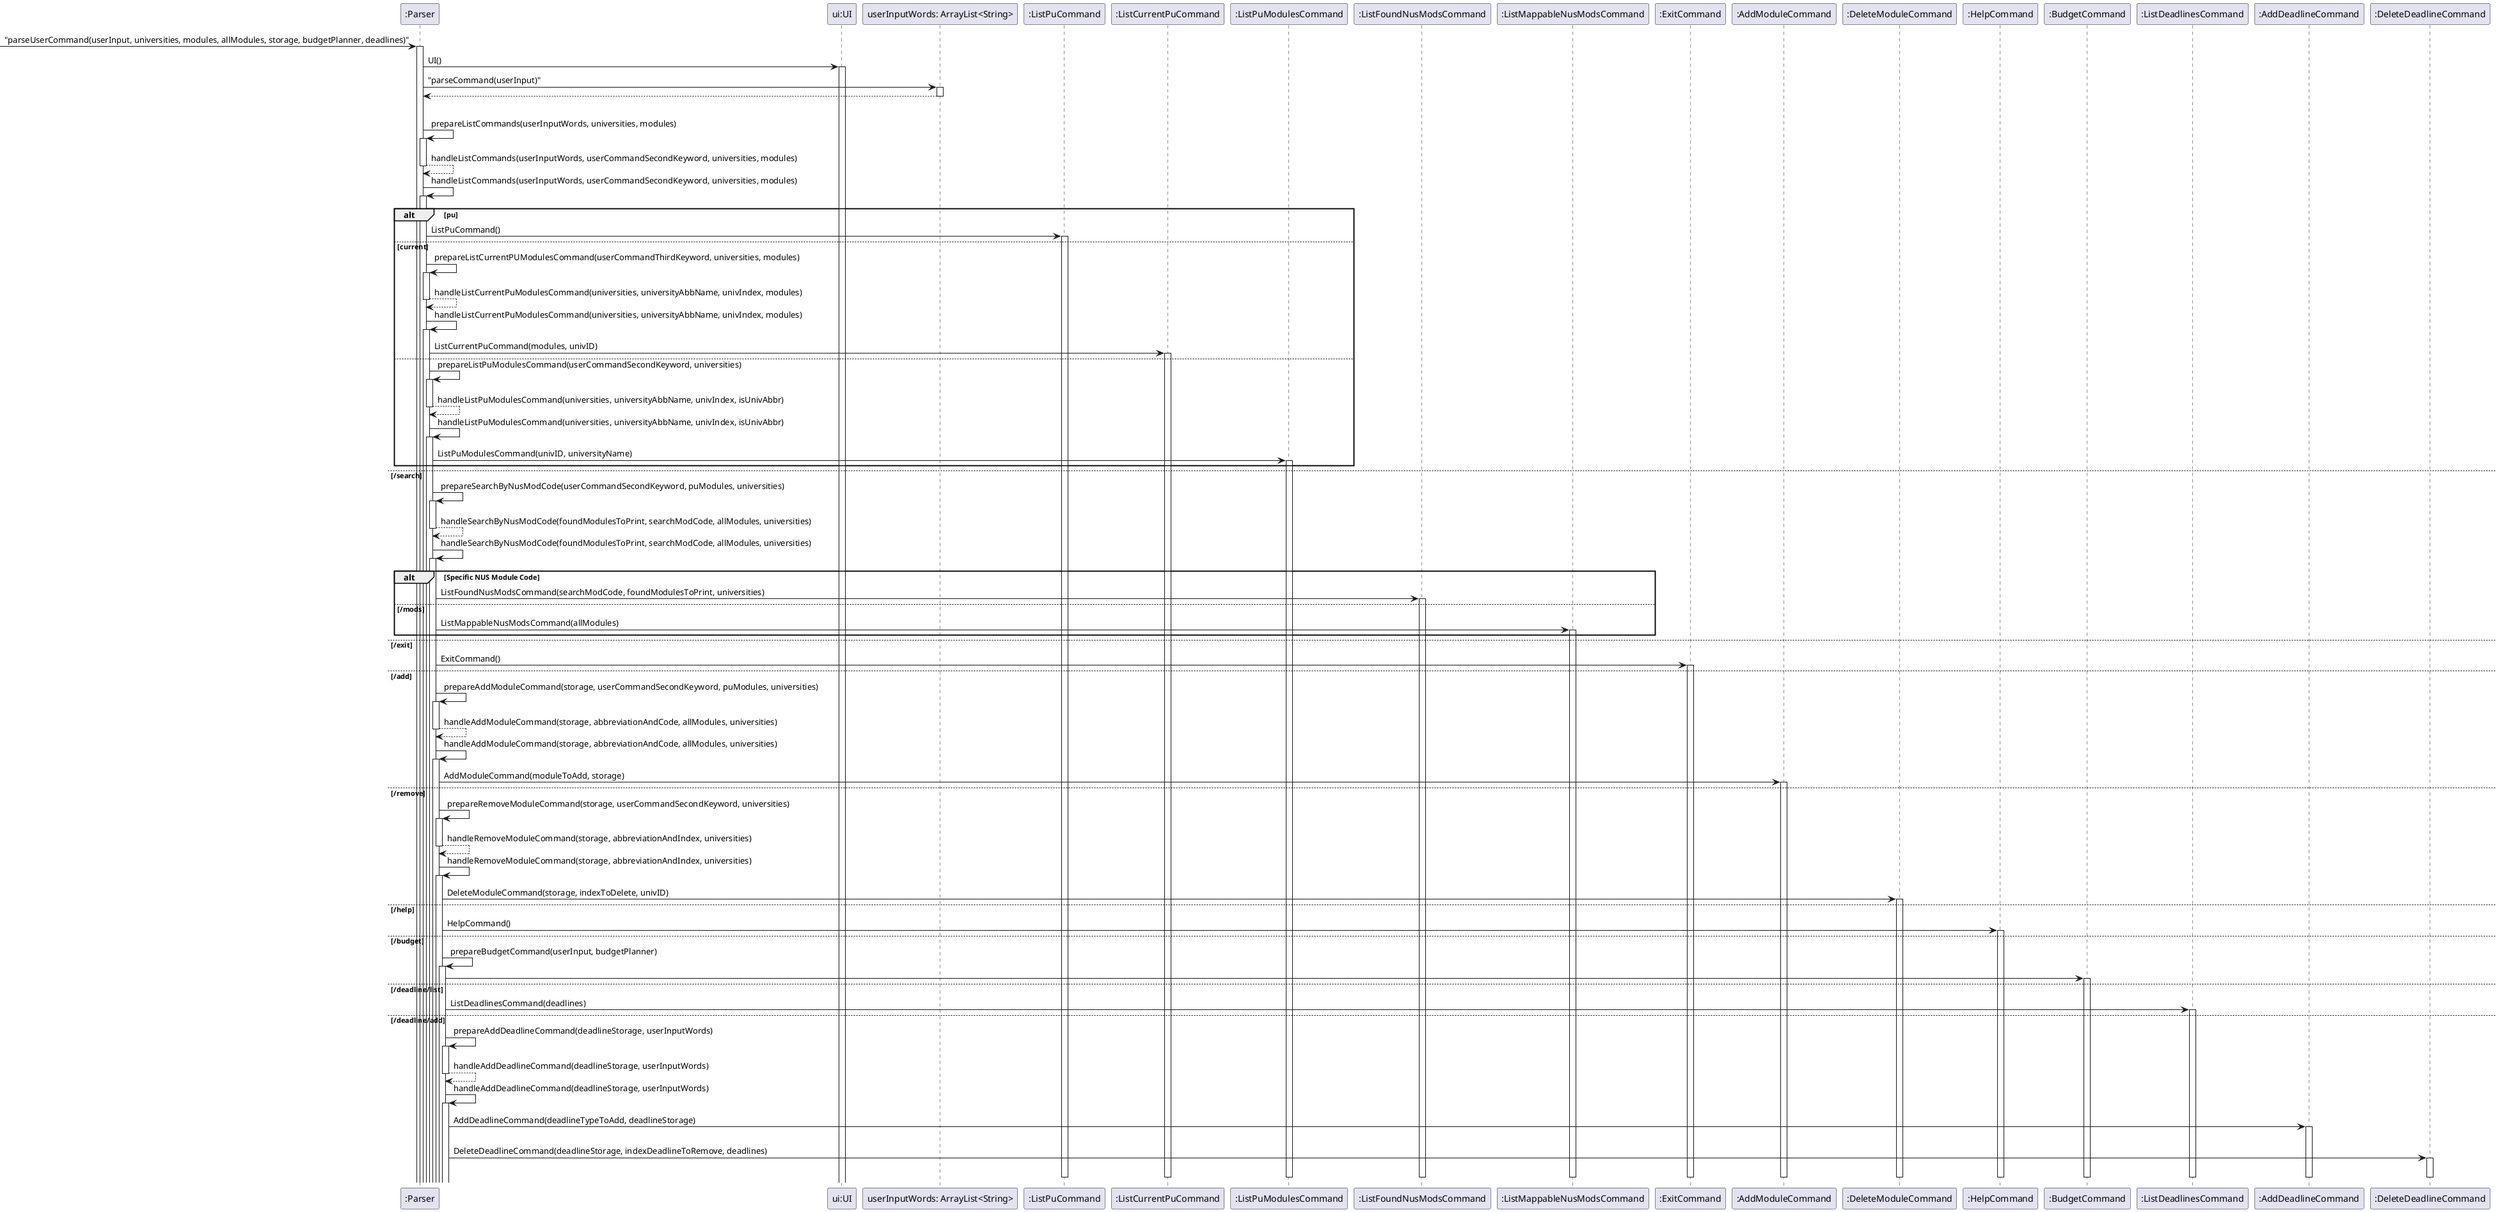@startuml
'https://plantuml.com/sequence-diagram

-> ":Parser": "parseUserCommand(userInput, universities, modules, allModules, storage, budgetPlanner, deadlines)"
activate ":Parser"

":Parser" -> "ui:UI": UI()
activate "ui:UI"


":Parser" -> "userInputWords: ArrayList<String>": "parseCommand(userInput)"
activate "userInputWords: ArrayList<String>"
":Parser" <-- "userInputWords: ArrayList<String>"
deactivate "userInputWords: ArrayList<String>"

alt /list
    ":Parser" -> ":Parser": prepareListCommands(userInputWords, universities, modules)
    activate ":Parser"
    return handleListCommands(userInputWords, userCommandSecondKeyword, universities, modules)
    ":Parser" -> ":Parser": handleListCommands(userInputWords, userCommandSecondKeyword, universities, modules)
    activate ":Parser"
    alt pu
        ":Parser" -> ":ListPuCommand" : ListPuCommand()
        activate ":ListPuCommand"
    else current
        ":Parser" -> ":Parser":prepareListCurrentPUModulesCommand(userCommandThirdKeyword, universities, modules)
        activate ":Parser"
        return handleListCurrentPuModulesCommand(universities, universityAbbName, univIndex, modules)
        ":Parser" -> ":Parser": handleListCurrentPuModulesCommand(universities, universityAbbName, univIndex, modules)
        activate ":Parser"
        ":Parser" -> ":ListCurrentPuCommand" : ListCurrentPuCommand(modules, univID)
        activate ":ListCurrentPuCommand"
    else
        ":Parser" -> ":Parser":prepareListPuModulesCommand(userCommandSecondKeyword, universities)
        activate ":Parser"
        return handleListPuModulesCommand(universities, universityAbbName, univIndex, isUnivAbbr)
        ":Parser" -> ":Parser":handleListPuModulesCommand(universities, universityAbbName, univIndex, isUnivAbbr)
        activate ":Parser"
        ":Parser" -> ":ListPuModulesCommand":ListPuModulesCommand(univID, universityName)
        activate ":ListPuModulesCommand"
    end
else /search
    ":Parser" -> ":Parser":prepareSearchByNusModCode(userCommandSecondKeyword, puModules, universities)
    activate ":Parser"
    return handleSearchByNusModCode(foundModulesToPrint, searchModCode, allModules, universities)
    ":Parser" -> ":Parser": handleSearchByNusModCode(foundModulesToPrint, searchModCode, allModules, universities)
    activate ":Parser"
    alt Specific NUS Module Code
        ":Parser" -> ":ListFoundNusModsCommand": ListFoundNusModsCommand(searchModCode, foundModulesToPrint, universities)
        activate ":ListFoundNusModsCommand"
    else /mods
        ":Parser" -> ":ListMappableNusModsCommand": ListMappableNusModsCommand(allModules)
        activate ":ListMappableNusModsCommand"
    end
else /exit
    ":Parser" -> ":ExitCommand": ExitCommand()
    activate ":ExitCommand"
else /add
    ":Parser" -> ":Parser":prepareAddModuleCommand(storage, userCommandSecondKeyword, puModules, universities)
    activate ":Parser"
    return handleAddModuleCommand(storage, abbreviationAndCode, allModules, universities)
    ":Parser" -> ":Parser":handleAddModuleCommand(storage, abbreviationAndCode, allModules, universities)
    activate ":Parser"
    ":Parser" -> ":AddModuleCommand": AddModuleCommand(moduleToAdd, storage)
    activate ":AddModuleCommand"
else /remove
    ":Parser" -> ":Parser":prepareRemoveModuleCommand(storage, userCommandSecondKeyword, universities)
    activate ":Parser"
    return handleRemoveModuleCommand(storage, abbreviationAndIndex, universities)
    ":Parser" -> ":Parser":handleRemoveModuleCommand(storage, abbreviationAndIndex, universities)
    activate ":Parser"
    ":Parser" -> ":DeleteModuleCommand": DeleteModuleCommand(storage, indexToDelete, univID)
    activate ":DeleteModuleCommand"
else /help
    ":Parser" -> ":HelpCommand": HelpCommand()
    activate ":HelpCommand"
else /budget
    ":Parser" -> ":Parser":prepareBudgetCommand(userInput, budgetPlanner)
    activate ":Parser"
    ":Parser" -> ":BudgetCommand"
    activate ":BudgetCommand"
else /deadline/list
    ":Parser" -> ":ListDeadlinesCommand": ListDeadlinesCommand(deadlines)
    activate ":ListDeadlinesCommand"
else /deadline/add
    ":Parser" -> ":Parser":prepareAddDeadlineCommand(deadlineStorage, userInputWords)
    activate ":Parser"
    return handleAddDeadlineCommand(deadlineStorage, userInputWords)
    ":Parser" -> ":Parser":handleAddDeadlineCommand(deadlineStorage, userInputWords)
    activate ":Parser"
    ":Parser" -> ":AddDeadlineCommand": AddDeadlineCommand(deadlineTypeToAdd, deadlineStorage)
    activate ":AddDeadlineCommand"
else /deadline/remove
    ":Parser" -> ":DeleteDeadlineCommand": DeleteDeadlineCommand(deadlineStorage, indexDeadlineToRemove, deadlines)
    activate ":DeleteDeadlineCommand"

deactivate ":ListPuCommand"
deactivate ":DeleteDeadlineCommand"
deactivate ":AddDeadlineCommand"
deactivate ":ListDeadlinesCommand"
deactivate ":BudgetCommand"
deactivate ":HelpCommand"
deactivate ":DeleteModuleCommand"
deactivate ":AddModuleCommand"
deactivate ":ExitCommand"
deactivate ":ListMappableNusModsCommand"
deactivate ":ListFoundNusModsCommand"
deactivate ":ListCurrentPuCommand"
deactivate ":ListPuModulesCommand"
@enduml